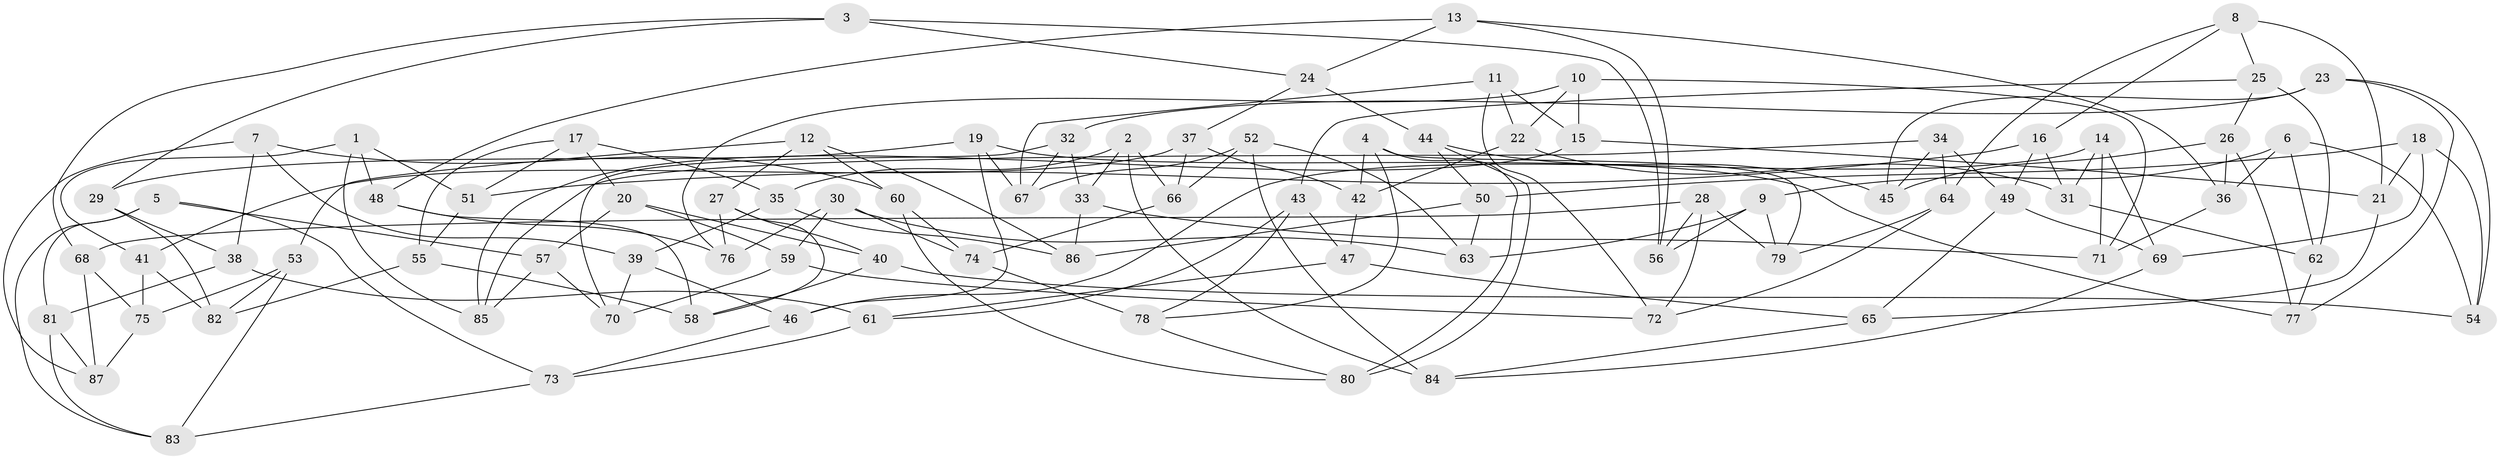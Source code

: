 // coarse degree distribution, {6: 0.56, 5: 0.18, 3: 0.02, 4: 0.24}
// Generated by graph-tools (version 1.1) at 2025/42/03/06/25 10:42:20]
// undirected, 87 vertices, 174 edges
graph export_dot {
graph [start="1"]
  node [color=gray90,style=filled];
  1;
  2;
  3;
  4;
  5;
  6;
  7;
  8;
  9;
  10;
  11;
  12;
  13;
  14;
  15;
  16;
  17;
  18;
  19;
  20;
  21;
  22;
  23;
  24;
  25;
  26;
  27;
  28;
  29;
  30;
  31;
  32;
  33;
  34;
  35;
  36;
  37;
  38;
  39;
  40;
  41;
  42;
  43;
  44;
  45;
  46;
  47;
  48;
  49;
  50;
  51;
  52;
  53;
  54;
  55;
  56;
  57;
  58;
  59;
  60;
  61;
  62;
  63;
  64;
  65;
  66;
  67;
  68;
  69;
  70;
  71;
  72;
  73;
  74;
  75;
  76;
  77;
  78;
  79;
  80;
  81;
  82;
  83;
  84;
  85;
  86;
  87;
  1 -- 48;
  1 -- 51;
  1 -- 41;
  1 -- 85;
  2 -- 66;
  2 -- 35;
  2 -- 84;
  2 -- 33;
  3 -- 56;
  3 -- 68;
  3 -- 24;
  3 -- 29;
  4 -- 42;
  4 -- 78;
  4 -- 80;
  4 -- 79;
  5 -- 57;
  5 -- 73;
  5 -- 83;
  5 -- 81;
  6 -- 9;
  6 -- 62;
  6 -- 54;
  6 -- 36;
  7 -- 60;
  7 -- 87;
  7 -- 39;
  7 -- 38;
  8 -- 25;
  8 -- 21;
  8 -- 64;
  8 -- 16;
  9 -- 56;
  9 -- 63;
  9 -- 79;
  10 -- 22;
  10 -- 76;
  10 -- 71;
  10 -- 15;
  11 -- 67;
  11 -- 72;
  11 -- 22;
  11 -- 15;
  12 -- 86;
  12 -- 27;
  12 -- 53;
  12 -- 60;
  13 -- 24;
  13 -- 48;
  13 -- 36;
  13 -- 56;
  14 -- 71;
  14 -- 31;
  14 -- 46;
  14 -- 69;
  15 -- 85;
  15 -- 21;
  16 -- 49;
  16 -- 31;
  16 -- 51;
  17 -- 55;
  17 -- 20;
  17 -- 51;
  17 -- 35;
  18 -- 50;
  18 -- 54;
  18 -- 69;
  18 -- 21;
  19 -- 46;
  19 -- 77;
  19 -- 29;
  19 -- 67;
  20 -- 57;
  20 -- 40;
  20 -- 59;
  21 -- 65;
  22 -- 42;
  22 -- 31;
  23 -- 54;
  23 -- 32;
  23 -- 77;
  23 -- 45;
  24 -- 37;
  24 -- 44;
  25 -- 26;
  25 -- 43;
  25 -- 62;
  26 -- 77;
  26 -- 45;
  26 -- 36;
  27 -- 40;
  27 -- 76;
  27 -- 58;
  28 -- 56;
  28 -- 79;
  28 -- 72;
  28 -- 68;
  29 -- 82;
  29 -- 38;
  30 -- 76;
  30 -- 59;
  30 -- 74;
  30 -- 63;
  31 -- 62;
  32 -- 33;
  32 -- 67;
  32 -- 70;
  33 -- 71;
  33 -- 86;
  34 -- 85;
  34 -- 49;
  34 -- 64;
  34 -- 45;
  35 -- 86;
  35 -- 39;
  36 -- 71;
  37 -- 42;
  37 -- 41;
  37 -- 66;
  38 -- 81;
  38 -- 61;
  39 -- 46;
  39 -- 70;
  40 -- 58;
  40 -- 54;
  41 -- 75;
  41 -- 82;
  42 -- 47;
  43 -- 47;
  43 -- 61;
  43 -- 78;
  44 -- 80;
  44 -- 50;
  44 -- 45;
  46 -- 73;
  47 -- 61;
  47 -- 65;
  48 -- 76;
  48 -- 58;
  49 -- 69;
  49 -- 65;
  50 -- 63;
  50 -- 86;
  51 -- 55;
  52 -- 84;
  52 -- 66;
  52 -- 63;
  52 -- 67;
  53 -- 75;
  53 -- 82;
  53 -- 83;
  55 -- 58;
  55 -- 82;
  57 -- 70;
  57 -- 85;
  59 -- 72;
  59 -- 70;
  60 -- 80;
  60 -- 74;
  61 -- 73;
  62 -- 77;
  64 -- 79;
  64 -- 72;
  65 -- 84;
  66 -- 74;
  68 -- 75;
  68 -- 87;
  69 -- 84;
  73 -- 83;
  74 -- 78;
  75 -- 87;
  78 -- 80;
  81 -- 87;
  81 -- 83;
}
